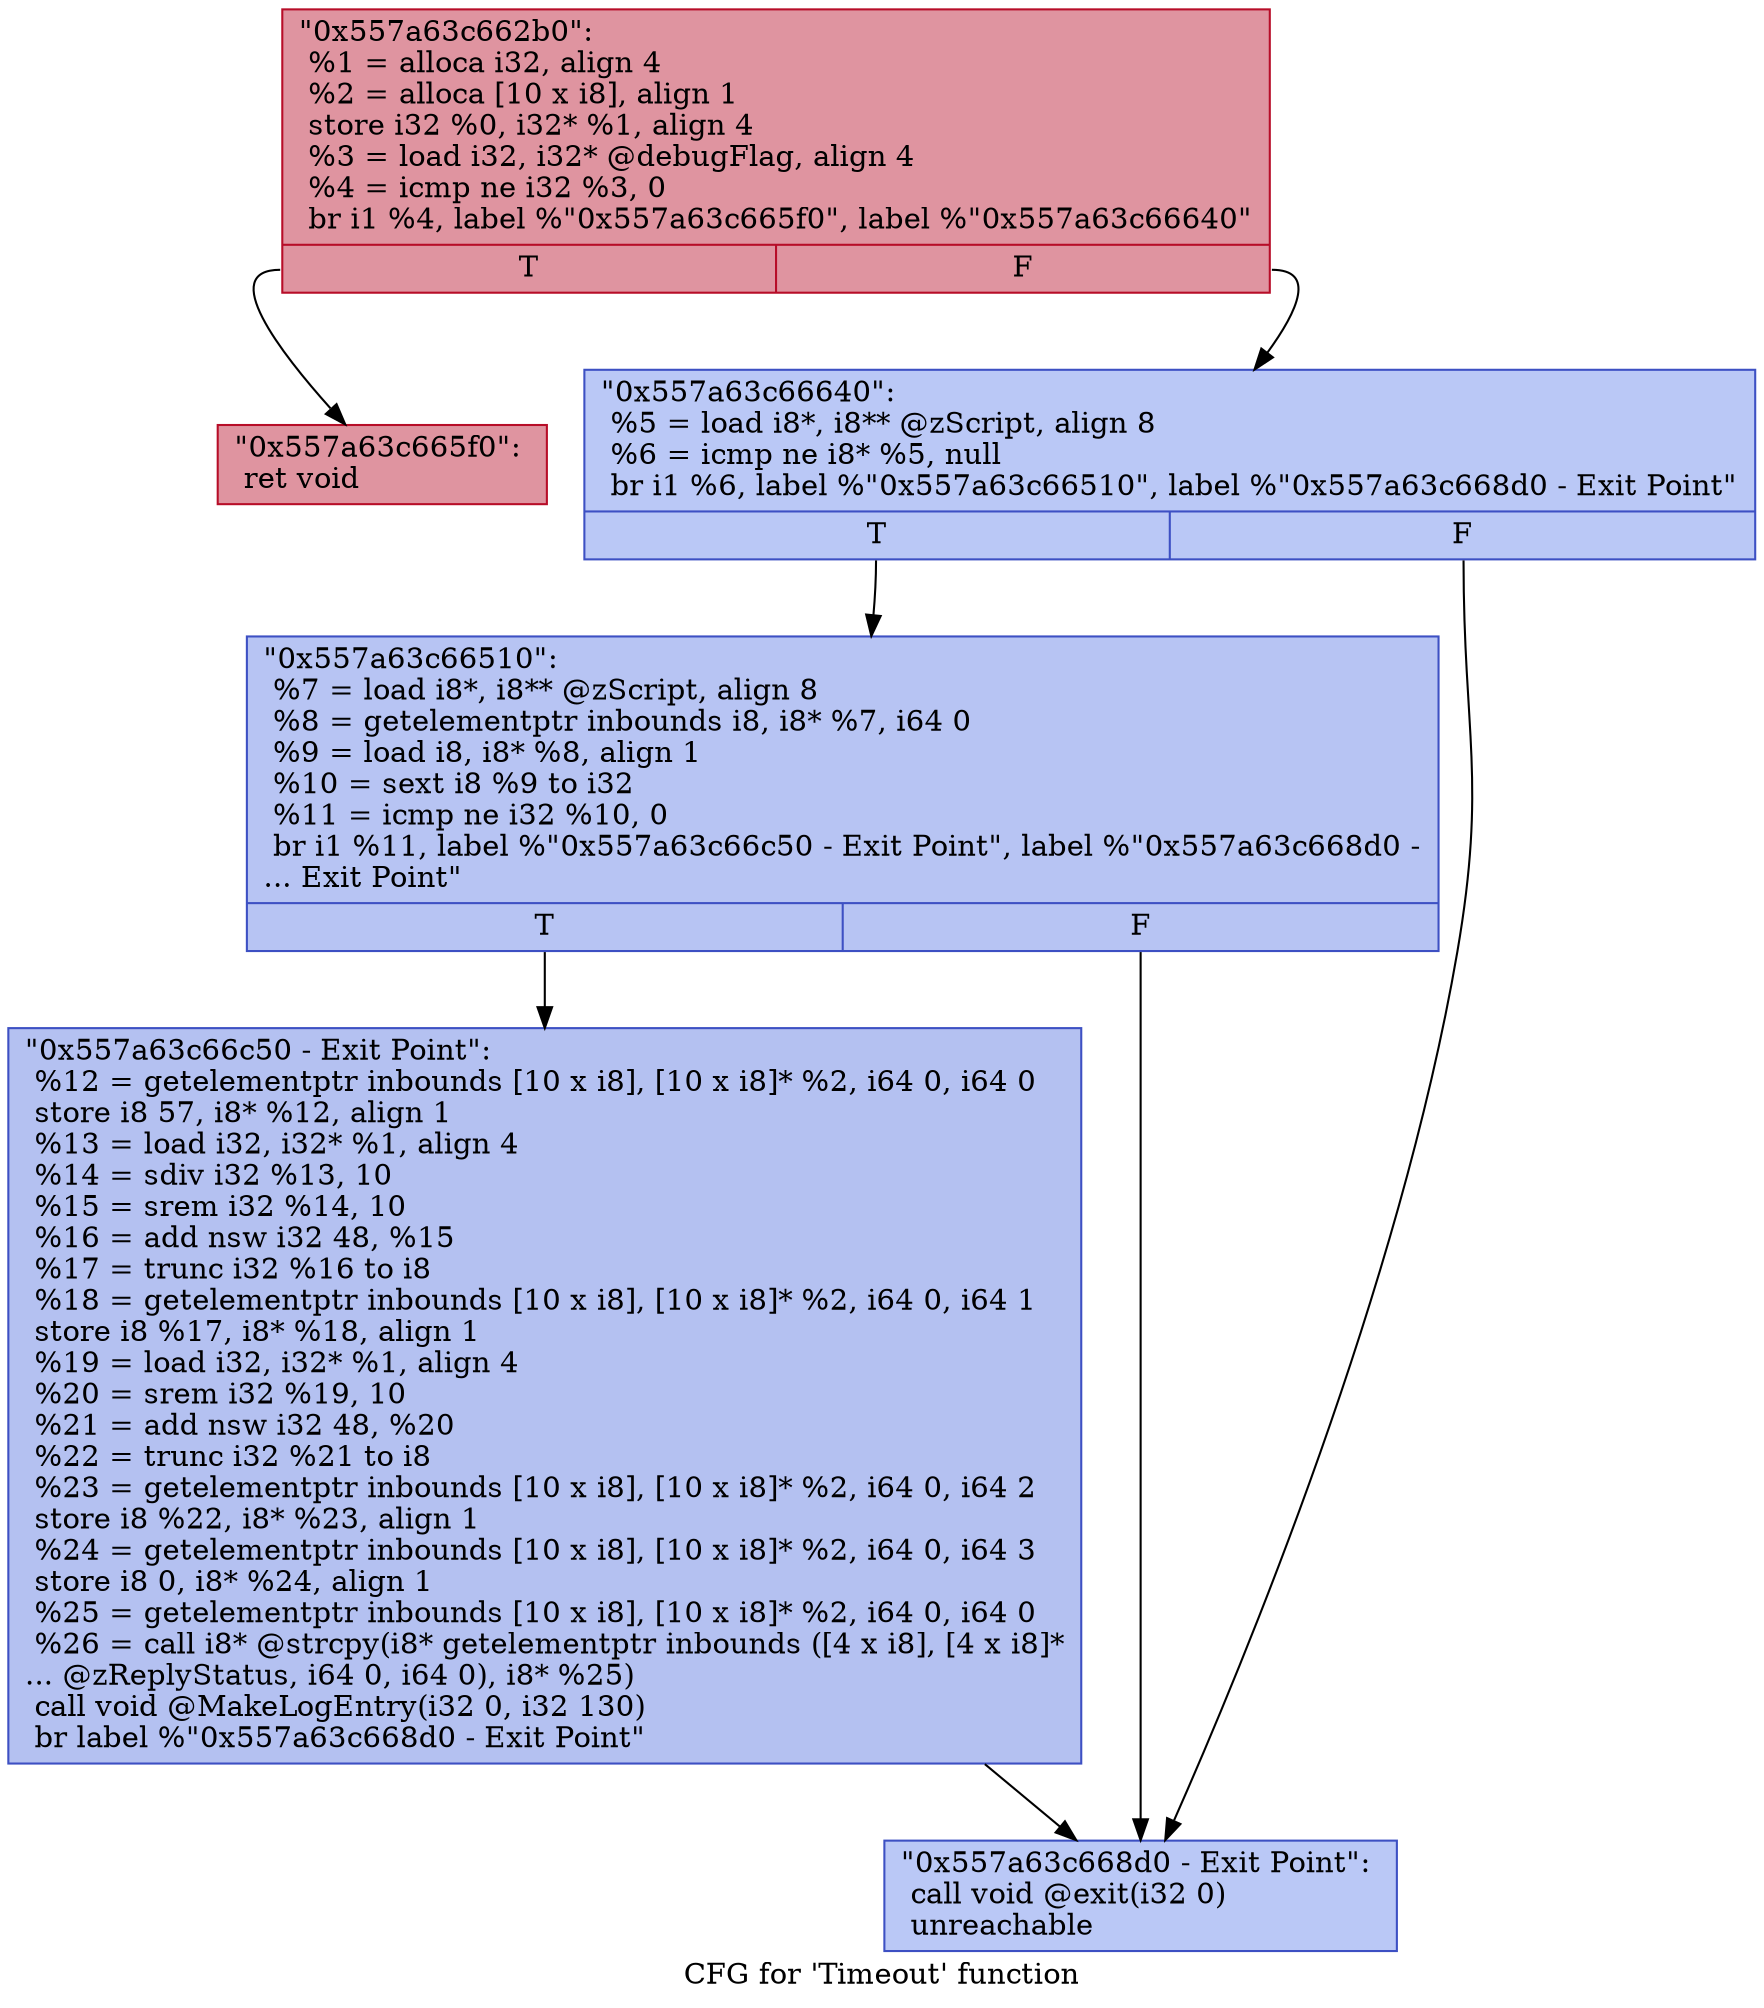 digraph "CFG for 'Timeout' function" {
	label="CFG for 'Timeout' function";

	Node0x557a63c662b0 [shape=record,color="#b70d28ff", style=filled, fillcolor="#b70d2870",label="{\"0x557a63c662b0\":\l  %1 = alloca i32, align 4\l  %2 = alloca [10 x i8], align 1\l  store i32 %0, i32* %1, align 4\l  %3 = load i32, i32* @debugFlag, align 4\l  %4 = icmp ne i32 %3, 0\l  br i1 %4, label %\"0x557a63c665f0\", label %\"0x557a63c66640\"\l|{<s0>T|<s1>F}}"];
	Node0x557a63c662b0:s0 -> Node0x557a63c665f0;
	Node0x557a63c662b0:s1 -> Node0x557a63c66640;
	Node0x557a63c66640 [shape=record,color="#3d50c3ff", style=filled, fillcolor="#6282ea70",label="{\"0x557a63c66640\":                                 \l  %5 = load i8*, i8** @zScript, align 8\l  %6 = icmp ne i8* %5, null\l  br i1 %6, label %\"0x557a63c66510\", label %\"0x557a63c668d0 - Exit Point\"\l|{<s0>T|<s1>F}}"];
	Node0x557a63c66640:s0 -> Node0x557a63c66510;
	Node0x557a63c66640:s1 -> Node0x557a63c668d0;
	Node0x557a63c66510 [shape=record,color="#3d50c3ff", style=filled, fillcolor="#5b7ae570",label="{\"0x557a63c66510\":                                 \l  %7 = load i8*, i8** @zScript, align 8\l  %8 = getelementptr inbounds i8, i8* %7, i64 0\l  %9 = load i8, i8* %8, align 1\l  %10 = sext i8 %9 to i32\l  %11 = icmp ne i32 %10, 0\l  br i1 %11, label %\"0x557a63c66c50 - Exit Point\", label %\"0x557a63c668d0 -\l... Exit Point\"\l|{<s0>T|<s1>F}}"];
	Node0x557a63c66510:s0 -> Node0x557a63c66c50;
	Node0x557a63c66510:s1 -> Node0x557a63c668d0;
	Node0x557a63c66c50 [shape=record,color="#3d50c3ff", style=filled, fillcolor="#5572df70",label="{\"0x557a63c66c50 - Exit Point\":                    \l  %12 = getelementptr inbounds [10 x i8], [10 x i8]* %2, i64 0, i64 0\l  store i8 57, i8* %12, align 1\l  %13 = load i32, i32* %1, align 4\l  %14 = sdiv i32 %13, 10\l  %15 = srem i32 %14, 10\l  %16 = add nsw i32 48, %15\l  %17 = trunc i32 %16 to i8\l  %18 = getelementptr inbounds [10 x i8], [10 x i8]* %2, i64 0, i64 1\l  store i8 %17, i8* %18, align 1\l  %19 = load i32, i32* %1, align 4\l  %20 = srem i32 %19, 10\l  %21 = add nsw i32 48, %20\l  %22 = trunc i32 %21 to i8\l  %23 = getelementptr inbounds [10 x i8], [10 x i8]* %2, i64 0, i64 2\l  store i8 %22, i8* %23, align 1\l  %24 = getelementptr inbounds [10 x i8], [10 x i8]* %2, i64 0, i64 3\l  store i8 0, i8* %24, align 1\l  %25 = getelementptr inbounds [10 x i8], [10 x i8]* %2, i64 0, i64 0\l  %26 = call i8* @strcpy(i8* getelementptr inbounds ([4 x i8], [4 x i8]*\l... @zReplyStatus, i64 0, i64 0), i8* %25)\l  call void @MakeLogEntry(i32 0, i32 130)\l  br label %\"0x557a63c668d0 - Exit Point\"\l}"];
	Node0x557a63c66c50 -> Node0x557a63c668d0;
	Node0x557a63c668d0 [shape=record,color="#3d50c3ff", style=filled, fillcolor="#6282ea70",label="{\"0x557a63c668d0 - Exit Point\":                    \l  call void @exit(i32 0)\l  unreachable\l}"];
	Node0x557a63c665f0 [shape=record,color="#b70d28ff", style=filled, fillcolor="#b70d2870",label="{\"0x557a63c665f0\":                                 \l  ret void\l}"];
}
